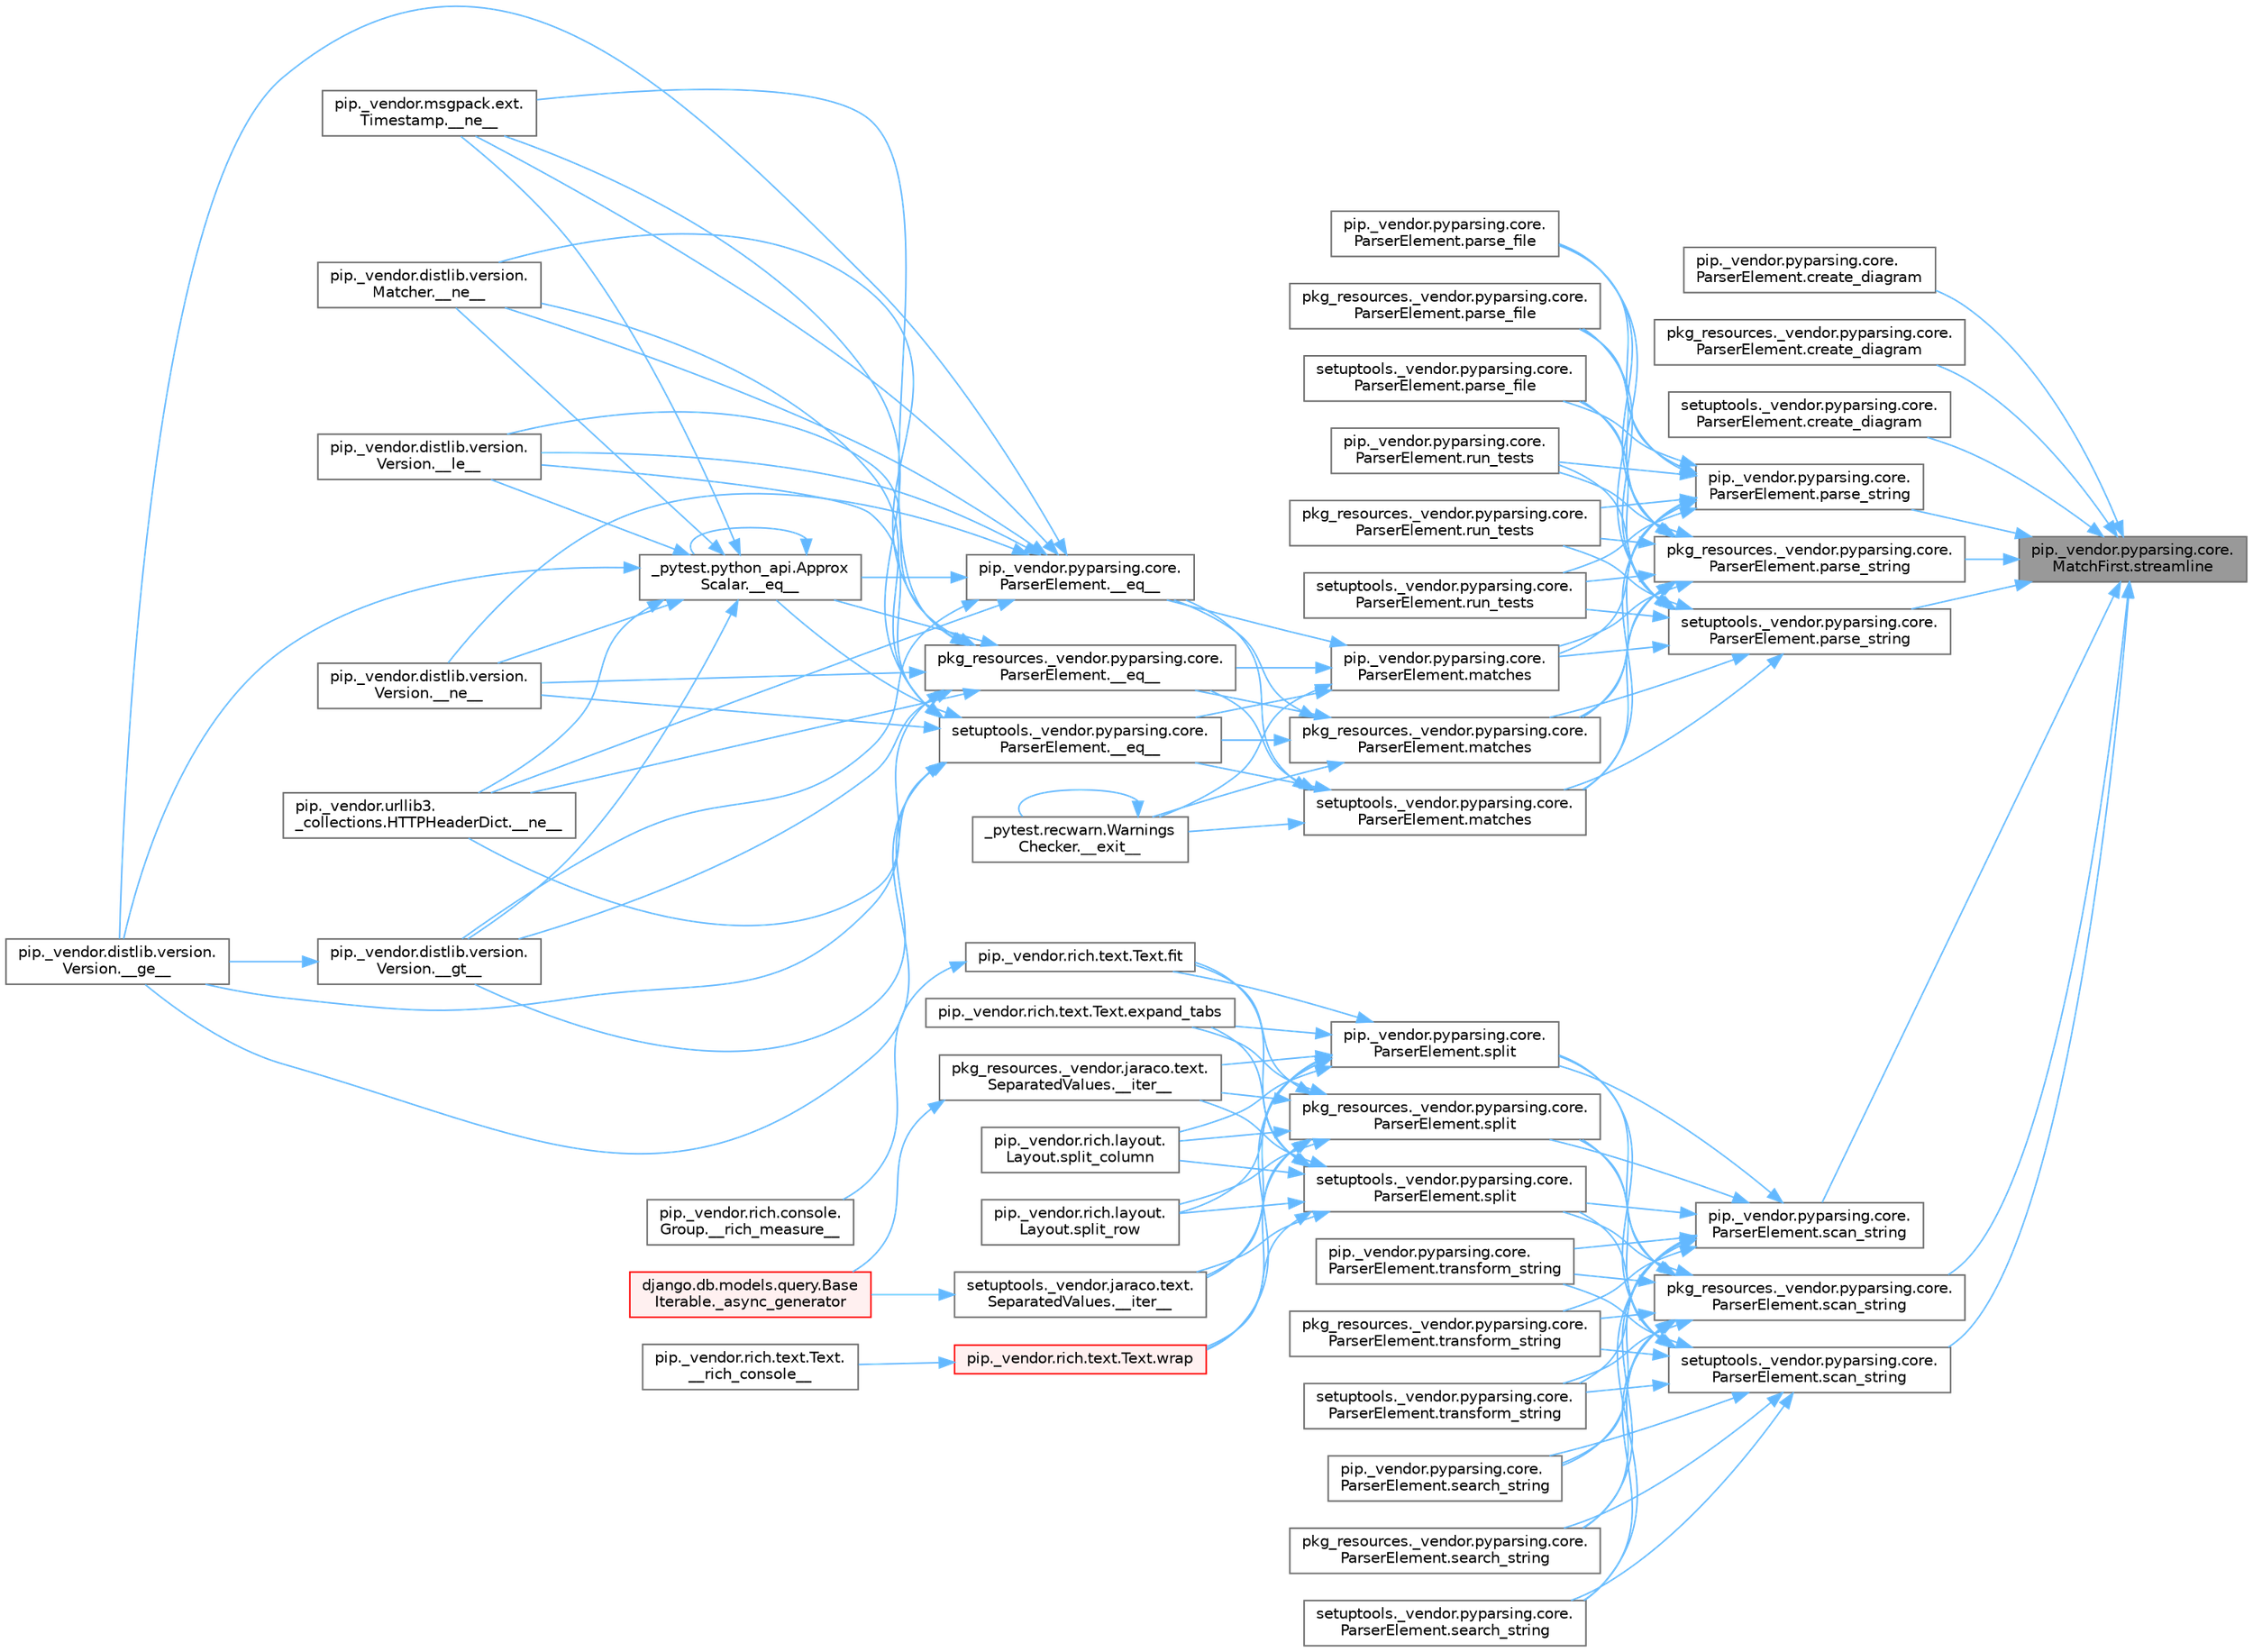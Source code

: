 digraph "pip._vendor.pyparsing.core.MatchFirst.streamline"
{
 // LATEX_PDF_SIZE
  bgcolor="transparent";
  edge [fontname=Helvetica,fontsize=10,labelfontname=Helvetica,labelfontsize=10];
  node [fontname=Helvetica,fontsize=10,shape=box,height=0.2,width=0.4];
  rankdir="RL";
  Node1 [id="Node000001",label="pip._vendor.pyparsing.core.\lMatchFirst.streamline",height=0.2,width=0.4,color="gray40", fillcolor="grey60", style="filled", fontcolor="black",tooltip=" "];
  Node1 -> Node2 [id="edge1_Node000001_Node000002",dir="back",color="steelblue1",style="solid",tooltip=" "];
  Node2 [id="Node000002",label="pip._vendor.pyparsing.core.\lParserElement.create_diagram",height=0.2,width=0.4,color="grey40", fillcolor="white", style="filled",URL="$classpip_1_1__vendor_1_1pyparsing_1_1core_1_1_parser_element.html#a5bc732f7ee3b63328942b206ddb60680",tooltip=" "];
  Node1 -> Node3 [id="edge2_Node000001_Node000003",dir="back",color="steelblue1",style="solid",tooltip=" "];
  Node3 [id="Node000003",label="pkg_resources._vendor.pyparsing.core.\lParserElement.create_diagram",height=0.2,width=0.4,color="grey40", fillcolor="white", style="filled",URL="$classpkg__resources_1_1__vendor_1_1pyparsing_1_1core_1_1_parser_element.html#a66d8835d0b5eb2209b59040c180b73b0",tooltip=" "];
  Node1 -> Node4 [id="edge3_Node000001_Node000004",dir="back",color="steelblue1",style="solid",tooltip=" "];
  Node4 [id="Node000004",label="setuptools._vendor.pyparsing.core.\lParserElement.create_diagram",height=0.2,width=0.4,color="grey40", fillcolor="white", style="filled",URL="$classsetuptools_1_1__vendor_1_1pyparsing_1_1core_1_1_parser_element.html#ab7e3f532f6e7783243272292e1f604b3",tooltip=" "];
  Node1 -> Node5 [id="edge4_Node000001_Node000005",dir="back",color="steelblue1",style="solid",tooltip=" "];
  Node5 [id="Node000005",label="pip._vendor.pyparsing.core.\lParserElement.parse_string",height=0.2,width=0.4,color="grey40", fillcolor="white", style="filled",URL="$classpip_1_1__vendor_1_1pyparsing_1_1core_1_1_parser_element.html#ac17206f98799aeb9149ef0873423fb3d",tooltip=" "];
  Node5 -> Node6 [id="edge5_Node000005_Node000006",dir="back",color="steelblue1",style="solid",tooltip=" "];
  Node6 [id="Node000006",label="pip._vendor.pyparsing.core.\lParserElement.matches",height=0.2,width=0.4,color="grey40", fillcolor="white", style="filled",URL="$classpip_1_1__vendor_1_1pyparsing_1_1core_1_1_parser_element.html#a506dbc15b395eb36dc4f6cbc0fdf143a",tooltip=" "];
  Node6 -> Node7 [id="edge6_Node000006_Node000007",dir="back",color="steelblue1",style="solid",tooltip=" "];
  Node7 [id="Node000007",label="pip._vendor.pyparsing.core.\lParserElement.__eq__",height=0.2,width=0.4,color="grey40", fillcolor="white", style="filled",URL="$classpip_1_1__vendor_1_1pyparsing_1_1core_1_1_parser_element.html#a56ccd877aaaa23f3bf1adb7bcc0b46ec",tooltip=" "];
  Node7 -> Node8 [id="edge7_Node000007_Node000008",dir="back",color="steelblue1",style="solid",tooltip=" "];
  Node8 [id="Node000008",label="_pytest.python_api.Approx\lScalar.__eq__",height=0.2,width=0.4,color="grey40", fillcolor="white", style="filled",URL="$class__pytest_1_1python__api_1_1_approx_scalar.html#af4601ee4ca7409927f88c83ebfc3d923",tooltip=" "];
  Node8 -> Node8 [id="edge8_Node000008_Node000008",dir="back",color="steelblue1",style="solid",tooltip=" "];
  Node8 -> Node9 [id="edge9_Node000008_Node000009",dir="back",color="steelblue1",style="solid",tooltip=" "];
  Node9 [id="Node000009",label="pip._vendor.distlib.version.\lVersion.__ge__",height=0.2,width=0.4,color="grey40", fillcolor="white", style="filled",URL="$classpip_1_1__vendor_1_1distlib_1_1version_1_1_version.html#aa6b7b889cebc687ddb5ed9040d01b1ec",tooltip=" "];
  Node8 -> Node10 [id="edge10_Node000008_Node000010",dir="back",color="steelblue1",style="solid",tooltip=" "];
  Node10 [id="Node000010",label="pip._vendor.distlib.version.\lVersion.__gt__",height=0.2,width=0.4,color="grey40", fillcolor="white", style="filled",URL="$classpip_1_1__vendor_1_1distlib_1_1version_1_1_version.html#a51cf0c8da1bb6829173ff6861b10cb5f",tooltip=" "];
  Node10 -> Node9 [id="edge11_Node000010_Node000009",dir="back",color="steelblue1",style="solid",tooltip=" "];
  Node8 -> Node11 [id="edge12_Node000008_Node000011",dir="back",color="steelblue1",style="solid",tooltip=" "];
  Node11 [id="Node000011",label="pip._vendor.distlib.version.\lVersion.__le__",height=0.2,width=0.4,color="grey40", fillcolor="white", style="filled",URL="$classpip_1_1__vendor_1_1distlib_1_1version_1_1_version.html#ae5e2c5d9b76377e286fcf92a382cbb8b",tooltip=" "];
  Node8 -> Node12 [id="edge13_Node000008_Node000012",dir="back",color="steelblue1",style="solid",tooltip=" "];
  Node12 [id="Node000012",label="pip._vendor.distlib.version.\lMatcher.__ne__",height=0.2,width=0.4,color="grey40", fillcolor="white", style="filled",URL="$classpip_1_1__vendor_1_1distlib_1_1version_1_1_matcher.html#a24f8f8a4686bff3018fee5d22f4e02f1",tooltip=" "];
  Node8 -> Node13 [id="edge14_Node000008_Node000013",dir="back",color="steelblue1",style="solid",tooltip=" "];
  Node13 [id="Node000013",label="pip._vendor.distlib.version.\lVersion.__ne__",height=0.2,width=0.4,color="grey40", fillcolor="white", style="filled",URL="$classpip_1_1__vendor_1_1distlib_1_1version_1_1_version.html#aea3cdf6db007318ab1a2e8d144e2a4a1",tooltip=" "];
  Node8 -> Node14 [id="edge15_Node000008_Node000014",dir="back",color="steelblue1",style="solid",tooltip=" "];
  Node14 [id="Node000014",label="pip._vendor.msgpack.ext.\lTimestamp.__ne__",height=0.2,width=0.4,color="grey40", fillcolor="white", style="filled",URL="$classpip_1_1__vendor_1_1msgpack_1_1ext_1_1_timestamp.html#ac38b8cada8075f7a1133b06bc99b2317",tooltip=" "];
  Node8 -> Node15 [id="edge16_Node000008_Node000015",dir="back",color="steelblue1",style="solid",tooltip=" "];
  Node15 [id="Node000015",label="pip._vendor.urllib3.\l_collections.HTTPHeaderDict.__ne__",height=0.2,width=0.4,color="grey40", fillcolor="white", style="filled",URL="$classpip_1_1__vendor_1_1urllib3_1_1__collections_1_1_h_t_t_p_header_dict.html#aa7766a9499d33160a1258e140e35a806",tooltip=" "];
  Node7 -> Node9 [id="edge17_Node000007_Node000009",dir="back",color="steelblue1",style="solid",tooltip=" "];
  Node7 -> Node10 [id="edge18_Node000007_Node000010",dir="back",color="steelblue1",style="solid",tooltip=" "];
  Node7 -> Node11 [id="edge19_Node000007_Node000011",dir="back",color="steelblue1",style="solid",tooltip=" "];
  Node7 -> Node12 [id="edge20_Node000007_Node000012",dir="back",color="steelblue1",style="solid",tooltip=" "];
  Node7 -> Node13 [id="edge21_Node000007_Node000013",dir="back",color="steelblue1",style="solid",tooltip=" "];
  Node7 -> Node14 [id="edge22_Node000007_Node000014",dir="back",color="steelblue1",style="solid",tooltip=" "];
  Node7 -> Node15 [id="edge23_Node000007_Node000015",dir="back",color="steelblue1",style="solid",tooltip=" "];
  Node6 -> Node16 [id="edge24_Node000006_Node000016",dir="back",color="steelblue1",style="solid",tooltip=" "];
  Node16 [id="Node000016",label="pkg_resources._vendor.pyparsing.core.\lParserElement.__eq__",height=0.2,width=0.4,color="grey40", fillcolor="white", style="filled",URL="$classpkg__resources_1_1__vendor_1_1pyparsing_1_1core_1_1_parser_element.html#a7a018d9eabb371a3a8cbeff784e873eb",tooltip=" "];
  Node16 -> Node8 [id="edge25_Node000016_Node000008",dir="back",color="steelblue1",style="solid",tooltip=" "];
  Node16 -> Node9 [id="edge26_Node000016_Node000009",dir="back",color="steelblue1",style="solid",tooltip=" "];
  Node16 -> Node10 [id="edge27_Node000016_Node000010",dir="back",color="steelblue1",style="solid",tooltip=" "];
  Node16 -> Node11 [id="edge28_Node000016_Node000011",dir="back",color="steelblue1",style="solid",tooltip=" "];
  Node16 -> Node12 [id="edge29_Node000016_Node000012",dir="back",color="steelblue1",style="solid",tooltip=" "];
  Node16 -> Node13 [id="edge30_Node000016_Node000013",dir="back",color="steelblue1",style="solid",tooltip=" "];
  Node16 -> Node14 [id="edge31_Node000016_Node000014",dir="back",color="steelblue1",style="solid",tooltip=" "];
  Node16 -> Node15 [id="edge32_Node000016_Node000015",dir="back",color="steelblue1",style="solid",tooltip=" "];
  Node6 -> Node17 [id="edge33_Node000006_Node000017",dir="back",color="steelblue1",style="solid",tooltip=" "];
  Node17 [id="Node000017",label="setuptools._vendor.pyparsing.core.\lParserElement.__eq__",height=0.2,width=0.4,color="grey40", fillcolor="white", style="filled",URL="$classsetuptools_1_1__vendor_1_1pyparsing_1_1core_1_1_parser_element.html#a2fba49725ed4d403a97bf0955a516d7a",tooltip=" "];
  Node17 -> Node8 [id="edge34_Node000017_Node000008",dir="back",color="steelblue1",style="solid",tooltip=" "];
  Node17 -> Node9 [id="edge35_Node000017_Node000009",dir="back",color="steelblue1",style="solid",tooltip=" "];
  Node17 -> Node10 [id="edge36_Node000017_Node000010",dir="back",color="steelblue1",style="solid",tooltip=" "];
  Node17 -> Node11 [id="edge37_Node000017_Node000011",dir="back",color="steelblue1",style="solid",tooltip=" "];
  Node17 -> Node12 [id="edge38_Node000017_Node000012",dir="back",color="steelblue1",style="solid",tooltip=" "];
  Node17 -> Node13 [id="edge39_Node000017_Node000013",dir="back",color="steelblue1",style="solid",tooltip=" "];
  Node17 -> Node14 [id="edge40_Node000017_Node000014",dir="back",color="steelblue1",style="solid",tooltip=" "];
  Node17 -> Node15 [id="edge41_Node000017_Node000015",dir="back",color="steelblue1",style="solid",tooltip=" "];
  Node6 -> Node18 [id="edge42_Node000006_Node000018",dir="back",color="steelblue1",style="solid",tooltip=" "];
  Node18 [id="Node000018",label="_pytest.recwarn.Warnings\lChecker.__exit__",height=0.2,width=0.4,color="grey40", fillcolor="white", style="filled",URL="$class__pytest_1_1recwarn_1_1_warnings_checker.html#adbd5f497538ea80f1d35b87e75c055a8",tooltip=" "];
  Node18 -> Node18 [id="edge43_Node000018_Node000018",dir="back",color="steelblue1",style="solid",tooltip=" "];
  Node5 -> Node19 [id="edge44_Node000005_Node000019",dir="back",color="steelblue1",style="solid",tooltip=" "];
  Node19 [id="Node000019",label="pkg_resources._vendor.pyparsing.core.\lParserElement.matches",height=0.2,width=0.4,color="grey40", fillcolor="white", style="filled",URL="$classpkg__resources_1_1__vendor_1_1pyparsing_1_1core_1_1_parser_element.html#a83b843cc10043a223825a7b6ee2bf3ed",tooltip=" "];
  Node19 -> Node7 [id="edge45_Node000019_Node000007",dir="back",color="steelblue1",style="solid",tooltip=" "];
  Node19 -> Node16 [id="edge46_Node000019_Node000016",dir="back",color="steelblue1",style="solid",tooltip=" "];
  Node19 -> Node17 [id="edge47_Node000019_Node000017",dir="back",color="steelblue1",style="solid",tooltip=" "];
  Node19 -> Node18 [id="edge48_Node000019_Node000018",dir="back",color="steelblue1",style="solid",tooltip=" "];
  Node5 -> Node20 [id="edge49_Node000005_Node000020",dir="back",color="steelblue1",style="solid",tooltip=" "];
  Node20 [id="Node000020",label="setuptools._vendor.pyparsing.core.\lParserElement.matches",height=0.2,width=0.4,color="grey40", fillcolor="white", style="filled",URL="$classsetuptools_1_1__vendor_1_1pyparsing_1_1core_1_1_parser_element.html#a340c5dbbc0054029fa245e398f694e14",tooltip=" "];
  Node20 -> Node7 [id="edge50_Node000020_Node000007",dir="back",color="steelblue1",style="solid",tooltip=" "];
  Node20 -> Node16 [id="edge51_Node000020_Node000016",dir="back",color="steelblue1",style="solid",tooltip=" "];
  Node20 -> Node17 [id="edge52_Node000020_Node000017",dir="back",color="steelblue1",style="solid",tooltip=" "];
  Node20 -> Node18 [id="edge53_Node000020_Node000018",dir="back",color="steelblue1",style="solid",tooltip=" "];
  Node5 -> Node21 [id="edge54_Node000005_Node000021",dir="back",color="steelblue1",style="solid",tooltip=" "];
  Node21 [id="Node000021",label="pip._vendor.pyparsing.core.\lParserElement.parse_file",height=0.2,width=0.4,color="grey40", fillcolor="white", style="filled",URL="$classpip_1_1__vendor_1_1pyparsing_1_1core_1_1_parser_element.html#a161e1fa167881e4e3fa9f26155612ed1",tooltip=" "];
  Node5 -> Node22 [id="edge55_Node000005_Node000022",dir="back",color="steelblue1",style="solid",tooltip=" "];
  Node22 [id="Node000022",label="pkg_resources._vendor.pyparsing.core.\lParserElement.parse_file",height=0.2,width=0.4,color="grey40", fillcolor="white", style="filled",URL="$classpkg__resources_1_1__vendor_1_1pyparsing_1_1core_1_1_parser_element.html#a4b7f81ada4824fcac02e6fae60e97154",tooltip=" "];
  Node5 -> Node23 [id="edge56_Node000005_Node000023",dir="back",color="steelblue1",style="solid",tooltip=" "];
  Node23 [id="Node000023",label="setuptools._vendor.pyparsing.core.\lParserElement.parse_file",height=0.2,width=0.4,color="grey40", fillcolor="white", style="filled",URL="$classsetuptools_1_1__vendor_1_1pyparsing_1_1core_1_1_parser_element.html#a8f9b8fccb7fc5a55bc10cb3ab46cf419",tooltip=" "];
  Node5 -> Node24 [id="edge57_Node000005_Node000024",dir="back",color="steelblue1",style="solid",tooltip=" "];
  Node24 [id="Node000024",label="pip._vendor.pyparsing.core.\lParserElement.run_tests",height=0.2,width=0.4,color="grey40", fillcolor="white", style="filled",URL="$classpip_1_1__vendor_1_1pyparsing_1_1core_1_1_parser_element.html#a35107e02c57a82575247354b2ffe5d63",tooltip=" "];
  Node5 -> Node25 [id="edge58_Node000005_Node000025",dir="back",color="steelblue1",style="solid",tooltip=" "];
  Node25 [id="Node000025",label="pkg_resources._vendor.pyparsing.core.\lParserElement.run_tests",height=0.2,width=0.4,color="grey40", fillcolor="white", style="filled",URL="$classpkg__resources_1_1__vendor_1_1pyparsing_1_1core_1_1_parser_element.html#a10e2c2c94b6bedd4a9bac706beb1f8e4",tooltip=" "];
  Node5 -> Node26 [id="edge59_Node000005_Node000026",dir="back",color="steelblue1",style="solid",tooltip=" "];
  Node26 [id="Node000026",label="setuptools._vendor.pyparsing.core.\lParserElement.run_tests",height=0.2,width=0.4,color="grey40", fillcolor="white", style="filled",URL="$classsetuptools_1_1__vendor_1_1pyparsing_1_1core_1_1_parser_element.html#a67d4875fb1c02837aae5bb1e763532ba",tooltip=" "];
  Node1 -> Node27 [id="edge60_Node000001_Node000027",dir="back",color="steelblue1",style="solid",tooltip=" "];
  Node27 [id="Node000027",label="pkg_resources._vendor.pyparsing.core.\lParserElement.parse_string",height=0.2,width=0.4,color="grey40", fillcolor="white", style="filled",URL="$classpkg__resources_1_1__vendor_1_1pyparsing_1_1core_1_1_parser_element.html#a8c3e947b9af4425a1b7f4c8db034a549",tooltip=" "];
  Node27 -> Node6 [id="edge61_Node000027_Node000006",dir="back",color="steelblue1",style="solid",tooltip=" "];
  Node27 -> Node19 [id="edge62_Node000027_Node000019",dir="back",color="steelblue1",style="solid",tooltip=" "];
  Node27 -> Node20 [id="edge63_Node000027_Node000020",dir="back",color="steelblue1",style="solid",tooltip=" "];
  Node27 -> Node21 [id="edge64_Node000027_Node000021",dir="back",color="steelblue1",style="solid",tooltip=" "];
  Node27 -> Node22 [id="edge65_Node000027_Node000022",dir="back",color="steelblue1",style="solid",tooltip=" "];
  Node27 -> Node23 [id="edge66_Node000027_Node000023",dir="back",color="steelblue1",style="solid",tooltip=" "];
  Node27 -> Node24 [id="edge67_Node000027_Node000024",dir="back",color="steelblue1",style="solid",tooltip=" "];
  Node27 -> Node25 [id="edge68_Node000027_Node000025",dir="back",color="steelblue1",style="solid",tooltip=" "];
  Node27 -> Node26 [id="edge69_Node000027_Node000026",dir="back",color="steelblue1",style="solid",tooltip=" "];
  Node1 -> Node28 [id="edge70_Node000001_Node000028",dir="back",color="steelblue1",style="solid",tooltip=" "];
  Node28 [id="Node000028",label="setuptools._vendor.pyparsing.core.\lParserElement.parse_string",height=0.2,width=0.4,color="grey40", fillcolor="white", style="filled",URL="$classsetuptools_1_1__vendor_1_1pyparsing_1_1core_1_1_parser_element.html#a4bceb4c6190dd0bd2ea4c6ef9e8fe6f9",tooltip=" "];
  Node28 -> Node6 [id="edge71_Node000028_Node000006",dir="back",color="steelblue1",style="solid",tooltip=" "];
  Node28 -> Node19 [id="edge72_Node000028_Node000019",dir="back",color="steelblue1",style="solid",tooltip=" "];
  Node28 -> Node20 [id="edge73_Node000028_Node000020",dir="back",color="steelblue1",style="solid",tooltip=" "];
  Node28 -> Node21 [id="edge74_Node000028_Node000021",dir="back",color="steelblue1",style="solid",tooltip=" "];
  Node28 -> Node22 [id="edge75_Node000028_Node000022",dir="back",color="steelblue1",style="solid",tooltip=" "];
  Node28 -> Node23 [id="edge76_Node000028_Node000023",dir="back",color="steelblue1",style="solid",tooltip=" "];
  Node28 -> Node24 [id="edge77_Node000028_Node000024",dir="back",color="steelblue1",style="solid",tooltip=" "];
  Node28 -> Node25 [id="edge78_Node000028_Node000025",dir="back",color="steelblue1",style="solid",tooltip=" "];
  Node28 -> Node26 [id="edge79_Node000028_Node000026",dir="back",color="steelblue1",style="solid",tooltip=" "];
  Node1 -> Node29 [id="edge80_Node000001_Node000029",dir="back",color="steelblue1",style="solid",tooltip=" "];
  Node29 [id="Node000029",label="pip._vendor.pyparsing.core.\lParserElement.scan_string",height=0.2,width=0.4,color="grey40", fillcolor="white", style="filled",URL="$classpip_1_1__vendor_1_1pyparsing_1_1core_1_1_parser_element.html#a0a066b31d55597f3b2ac426eab0ef7a8",tooltip=" "];
  Node29 -> Node30 [id="edge81_Node000029_Node000030",dir="back",color="steelblue1",style="solid",tooltip=" "];
  Node30 [id="Node000030",label="pip._vendor.pyparsing.core.\lParserElement.search_string",height=0.2,width=0.4,color="grey40", fillcolor="white", style="filled",URL="$classpip_1_1__vendor_1_1pyparsing_1_1core_1_1_parser_element.html#a5a83c9e97aad458cf36ecb2cbc451703",tooltip=" "];
  Node29 -> Node31 [id="edge82_Node000029_Node000031",dir="back",color="steelblue1",style="solid",tooltip=" "];
  Node31 [id="Node000031",label="pkg_resources._vendor.pyparsing.core.\lParserElement.search_string",height=0.2,width=0.4,color="grey40", fillcolor="white", style="filled",URL="$classpkg__resources_1_1__vendor_1_1pyparsing_1_1core_1_1_parser_element.html#a4b5b9d98014537f14aa58afb241fb421",tooltip=" "];
  Node29 -> Node32 [id="edge83_Node000029_Node000032",dir="back",color="steelblue1",style="solid",tooltip=" "];
  Node32 [id="Node000032",label="setuptools._vendor.pyparsing.core.\lParserElement.search_string",height=0.2,width=0.4,color="grey40", fillcolor="white", style="filled",URL="$classsetuptools_1_1__vendor_1_1pyparsing_1_1core_1_1_parser_element.html#afd39623fe4bffcc694a482c83b93fd06",tooltip=" "];
  Node29 -> Node33 [id="edge84_Node000029_Node000033",dir="back",color="steelblue1",style="solid",tooltip=" "];
  Node33 [id="Node000033",label="pip._vendor.pyparsing.core.\lParserElement.split",height=0.2,width=0.4,color="grey40", fillcolor="white", style="filled",URL="$classpip_1_1__vendor_1_1pyparsing_1_1core_1_1_parser_element.html#a4d8b15e96c35f49dd311c05519c05b48",tooltip=" "];
  Node33 -> Node34 [id="edge85_Node000033_Node000034",dir="back",color="steelblue1",style="solid",tooltip=" "];
  Node34 [id="Node000034",label="pkg_resources._vendor.jaraco.text.\lSeparatedValues.__iter__",height=0.2,width=0.4,color="grey40", fillcolor="white", style="filled",URL="$classpkg__resources_1_1__vendor_1_1jaraco_1_1text_1_1_separated_values.html#ae665618e2d60d71ccc38017f931e77c0",tooltip=" "];
  Node34 -> Node35 [id="edge86_Node000034_Node000035",dir="back",color="steelblue1",style="solid",tooltip=" "];
  Node35 [id="Node000035",label="django.db.models.query.Base\lIterable._async_generator",height=0.2,width=0.4,color="red", fillcolor="#FFF0F0", style="filled",URL="$classdjango_1_1db_1_1models_1_1query_1_1_base_iterable.html#a3ecc2267976bc6628d1fe84d78355144",tooltip=" "];
  Node33 -> Node37 [id="edge87_Node000033_Node000037",dir="back",color="steelblue1",style="solid",tooltip=" "];
  Node37 [id="Node000037",label="setuptools._vendor.jaraco.text.\lSeparatedValues.__iter__",height=0.2,width=0.4,color="grey40", fillcolor="white", style="filled",URL="$classsetuptools_1_1__vendor_1_1jaraco_1_1text_1_1_separated_values.html#a386e671741e35885b3566fcdabc8d893",tooltip=" "];
  Node37 -> Node35 [id="edge88_Node000037_Node000035",dir="back",color="steelblue1",style="solid",tooltip=" "];
  Node33 -> Node38 [id="edge89_Node000033_Node000038",dir="back",color="steelblue1",style="solid",tooltip=" "];
  Node38 [id="Node000038",label="pip._vendor.rich.text.Text.expand_tabs",height=0.2,width=0.4,color="grey40", fillcolor="white", style="filled",URL="$classpip_1_1__vendor_1_1rich_1_1text_1_1_text.html#ad9f65ecb5a2b9b55648d525a0a58c947",tooltip=" "];
  Node33 -> Node39 [id="edge90_Node000033_Node000039",dir="back",color="steelblue1",style="solid",tooltip=" "];
  Node39 [id="Node000039",label="pip._vendor.rich.text.Text.fit",height=0.2,width=0.4,color="grey40", fillcolor="white", style="filled",URL="$classpip_1_1__vendor_1_1rich_1_1text_1_1_text.html#a1adda7f6546fb3592d473f95d0ca17b2",tooltip=" "];
  Node39 -> Node40 [id="edge91_Node000039_Node000040",dir="back",color="steelblue1",style="solid",tooltip=" "];
  Node40 [id="Node000040",label="pip._vendor.rich.console.\lGroup.__rich_measure__",height=0.2,width=0.4,color="grey40", fillcolor="white", style="filled",URL="$classpip_1_1__vendor_1_1rich_1_1console_1_1_group.html#a46e05696c2aece39fb772d3c71c5ede5",tooltip=" "];
  Node33 -> Node41 [id="edge92_Node000033_Node000041",dir="back",color="steelblue1",style="solid",tooltip=" "];
  Node41 [id="Node000041",label="pip._vendor.rich.layout.\lLayout.split_column",height=0.2,width=0.4,color="grey40", fillcolor="white", style="filled",URL="$classpip_1_1__vendor_1_1rich_1_1layout_1_1_layout.html#a69f88aaf1450a946026f16620d205fa4",tooltip=" "];
  Node33 -> Node42 [id="edge93_Node000033_Node000042",dir="back",color="steelblue1",style="solid",tooltip=" "];
  Node42 [id="Node000042",label="pip._vendor.rich.layout.\lLayout.split_row",height=0.2,width=0.4,color="grey40", fillcolor="white", style="filled",URL="$classpip_1_1__vendor_1_1rich_1_1layout_1_1_layout.html#a53ef6123a224b46255a62eb4e02a506e",tooltip=" "];
  Node33 -> Node43 [id="edge94_Node000033_Node000043",dir="back",color="steelblue1",style="solid",tooltip=" "];
  Node43 [id="Node000043",label="pip._vendor.rich.text.Text.wrap",height=0.2,width=0.4,color="red", fillcolor="#FFF0F0", style="filled",URL="$classpip_1_1__vendor_1_1rich_1_1text_1_1_text.html#a1b5e03c8ff260ff99dd5cbf8ff675dd1",tooltip=" "];
  Node43 -> Node44 [id="edge95_Node000043_Node000044",dir="back",color="steelblue1",style="solid",tooltip=" "];
  Node44 [id="Node000044",label="pip._vendor.rich.text.Text.\l__rich_console__",height=0.2,width=0.4,color="grey40", fillcolor="white", style="filled",URL="$classpip_1_1__vendor_1_1rich_1_1text_1_1_text.html#abf1ba85df0af2025a4778a2915a09b37",tooltip=" "];
  Node29 -> Node3203 [id="edge96_Node000029_Node003203",dir="back",color="steelblue1",style="solid",tooltip=" "];
  Node3203 [id="Node003203",label="pkg_resources._vendor.pyparsing.core.\lParserElement.split",height=0.2,width=0.4,color="grey40", fillcolor="white", style="filled",URL="$classpkg__resources_1_1__vendor_1_1pyparsing_1_1core_1_1_parser_element.html#a194801602eaab7fd2483d6a6ef7335b7",tooltip=" "];
  Node3203 -> Node34 [id="edge97_Node003203_Node000034",dir="back",color="steelblue1",style="solid",tooltip=" "];
  Node3203 -> Node37 [id="edge98_Node003203_Node000037",dir="back",color="steelblue1",style="solid",tooltip=" "];
  Node3203 -> Node38 [id="edge99_Node003203_Node000038",dir="back",color="steelblue1",style="solid",tooltip=" "];
  Node3203 -> Node39 [id="edge100_Node003203_Node000039",dir="back",color="steelblue1",style="solid",tooltip=" "];
  Node3203 -> Node41 [id="edge101_Node003203_Node000041",dir="back",color="steelblue1",style="solid",tooltip=" "];
  Node3203 -> Node42 [id="edge102_Node003203_Node000042",dir="back",color="steelblue1",style="solid",tooltip=" "];
  Node3203 -> Node43 [id="edge103_Node003203_Node000043",dir="back",color="steelblue1",style="solid",tooltip=" "];
  Node29 -> Node3204 [id="edge104_Node000029_Node003204",dir="back",color="steelblue1",style="solid",tooltip=" "];
  Node3204 [id="Node003204",label="setuptools._vendor.pyparsing.core.\lParserElement.split",height=0.2,width=0.4,color="grey40", fillcolor="white", style="filled",URL="$classsetuptools_1_1__vendor_1_1pyparsing_1_1core_1_1_parser_element.html#a851b91f91735a7984ff943924b8f5e53",tooltip=" "];
  Node3204 -> Node34 [id="edge105_Node003204_Node000034",dir="back",color="steelblue1",style="solid",tooltip=" "];
  Node3204 -> Node37 [id="edge106_Node003204_Node000037",dir="back",color="steelblue1",style="solid",tooltip=" "];
  Node3204 -> Node38 [id="edge107_Node003204_Node000038",dir="back",color="steelblue1",style="solid",tooltip=" "];
  Node3204 -> Node39 [id="edge108_Node003204_Node000039",dir="back",color="steelblue1",style="solid",tooltip=" "];
  Node3204 -> Node41 [id="edge109_Node003204_Node000041",dir="back",color="steelblue1",style="solid",tooltip=" "];
  Node3204 -> Node42 [id="edge110_Node003204_Node000042",dir="back",color="steelblue1",style="solid",tooltip=" "];
  Node3204 -> Node43 [id="edge111_Node003204_Node000043",dir="back",color="steelblue1",style="solid",tooltip=" "];
  Node29 -> Node3205 [id="edge112_Node000029_Node003205",dir="back",color="steelblue1",style="solid",tooltip=" "];
  Node3205 [id="Node003205",label="pip._vendor.pyparsing.core.\lParserElement.transform_string",height=0.2,width=0.4,color="grey40", fillcolor="white", style="filled",URL="$classpip_1_1__vendor_1_1pyparsing_1_1core_1_1_parser_element.html#a566e130123a0445b27338a6e3ec60f19",tooltip=" "];
  Node29 -> Node3206 [id="edge113_Node000029_Node003206",dir="back",color="steelblue1",style="solid",tooltip=" "];
  Node3206 [id="Node003206",label="pkg_resources._vendor.pyparsing.core.\lParserElement.transform_string",height=0.2,width=0.4,color="grey40", fillcolor="white", style="filled",URL="$classpkg__resources_1_1__vendor_1_1pyparsing_1_1core_1_1_parser_element.html#a71a727a6ccd055ebf3c32601140ed804",tooltip=" "];
  Node29 -> Node3207 [id="edge114_Node000029_Node003207",dir="back",color="steelblue1",style="solid",tooltip=" "];
  Node3207 [id="Node003207",label="setuptools._vendor.pyparsing.core.\lParserElement.transform_string",height=0.2,width=0.4,color="grey40", fillcolor="white", style="filled",URL="$classsetuptools_1_1__vendor_1_1pyparsing_1_1core_1_1_parser_element.html#a23d5d123f33508735ec8eefe96840071",tooltip=" "];
  Node1 -> Node3208 [id="edge115_Node000001_Node003208",dir="back",color="steelblue1",style="solid",tooltip=" "];
  Node3208 [id="Node003208",label="pkg_resources._vendor.pyparsing.core.\lParserElement.scan_string",height=0.2,width=0.4,color="grey40", fillcolor="white", style="filled",URL="$classpkg__resources_1_1__vendor_1_1pyparsing_1_1core_1_1_parser_element.html#a72c2c28e4b4d308fb917b19795da3b31",tooltip=" "];
  Node3208 -> Node30 [id="edge116_Node003208_Node000030",dir="back",color="steelblue1",style="solid",tooltip=" "];
  Node3208 -> Node31 [id="edge117_Node003208_Node000031",dir="back",color="steelblue1",style="solid",tooltip=" "];
  Node3208 -> Node32 [id="edge118_Node003208_Node000032",dir="back",color="steelblue1",style="solid",tooltip=" "];
  Node3208 -> Node33 [id="edge119_Node003208_Node000033",dir="back",color="steelblue1",style="solid",tooltip=" "];
  Node3208 -> Node3203 [id="edge120_Node003208_Node003203",dir="back",color="steelblue1",style="solid",tooltip=" "];
  Node3208 -> Node3204 [id="edge121_Node003208_Node003204",dir="back",color="steelblue1",style="solid",tooltip=" "];
  Node3208 -> Node3205 [id="edge122_Node003208_Node003205",dir="back",color="steelblue1",style="solid",tooltip=" "];
  Node3208 -> Node3206 [id="edge123_Node003208_Node003206",dir="back",color="steelblue1",style="solid",tooltip=" "];
  Node3208 -> Node3207 [id="edge124_Node003208_Node003207",dir="back",color="steelblue1",style="solid",tooltip=" "];
  Node1 -> Node3209 [id="edge125_Node000001_Node003209",dir="back",color="steelblue1",style="solid",tooltip=" "];
  Node3209 [id="Node003209",label="setuptools._vendor.pyparsing.core.\lParserElement.scan_string",height=0.2,width=0.4,color="grey40", fillcolor="white", style="filled",URL="$classsetuptools_1_1__vendor_1_1pyparsing_1_1core_1_1_parser_element.html#a1e2aa4fc1e0debef9f876b7e1ccbfb62",tooltip=" "];
  Node3209 -> Node30 [id="edge126_Node003209_Node000030",dir="back",color="steelblue1",style="solid",tooltip=" "];
  Node3209 -> Node31 [id="edge127_Node003209_Node000031",dir="back",color="steelblue1",style="solid",tooltip=" "];
  Node3209 -> Node32 [id="edge128_Node003209_Node000032",dir="back",color="steelblue1",style="solid",tooltip=" "];
  Node3209 -> Node33 [id="edge129_Node003209_Node000033",dir="back",color="steelblue1",style="solid",tooltip=" "];
  Node3209 -> Node3203 [id="edge130_Node003209_Node003203",dir="back",color="steelblue1",style="solid",tooltip=" "];
  Node3209 -> Node3204 [id="edge131_Node003209_Node003204",dir="back",color="steelblue1",style="solid",tooltip=" "];
  Node3209 -> Node3205 [id="edge132_Node003209_Node003205",dir="back",color="steelblue1",style="solid",tooltip=" "];
  Node3209 -> Node3206 [id="edge133_Node003209_Node003206",dir="back",color="steelblue1",style="solid",tooltip=" "];
  Node3209 -> Node3207 [id="edge134_Node003209_Node003207",dir="back",color="steelblue1",style="solid",tooltip=" "];
}
